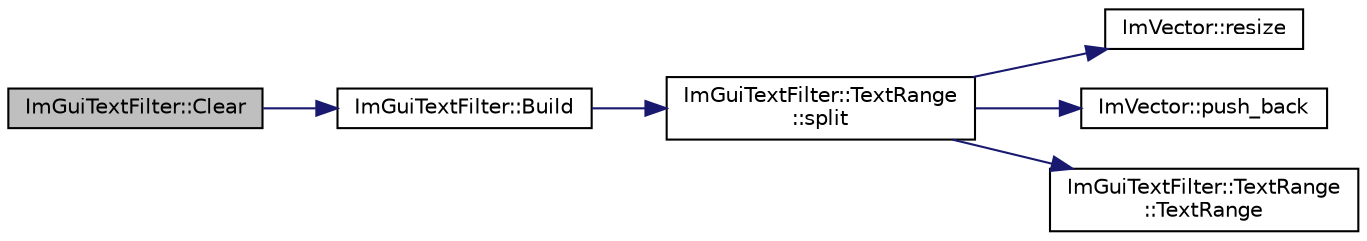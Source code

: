 digraph "ImGuiTextFilter::Clear"
{
 // INTERACTIVE_SVG=YES
  edge [fontname="Helvetica",fontsize="10",labelfontname="Helvetica",labelfontsize="10"];
  node [fontname="Helvetica",fontsize="10",shape=record];
  rankdir="LR";
  Node1 [label="ImGuiTextFilter::Clear",height=0.2,width=0.4,color="black", fillcolor="grey75", style="filled" fontcolor="black"];
  Node1 -> Node2 [color="midnightblue",fontsize="10",style="solid",fontname="Helvetica"];
  Node2 [label="ImGuiTextFilter::Build",height=0.2,width=0.4,color="black", fillcolor="white", style="filled",URL="$struct_im_gui_text_filter.html#aef362baafaa9dfa62d11bc6101c0f4c1"];
  Node2 -> Node3 [color="midnightblue",fontsize="10",style="solid",fontname="Helvetica"];
  Node3 [label="ImGuiTextFilter::TextRange\l::split",height=0.2,width=0.4,color="black", fillcolor="white", style="filled",URL="$struct_im_gui_text_filter_1_1_text_range.html#a9e0a0d6079e10128cde4d89c04b8f566"];
  Node3 -> Node4 [color="midnightblue",fontsize="10",style="solid",fontname="Helvetica"];
  Node4 [label="ImVector::resize",height=0.2,width=0.4,color="black", fillcolor="white", style="filled",URL="$class_im_vector.html#af60a2c957dee51587a93f79dfc9c3714"];
  Node3 -> Node5 [color="midnightblue",fontsize="10",style="solid",fontname="Helvetica"];
  Node5 [label="ImVector::push_back",height=0.2,width=0.4,color="black", fillcolor="white", style="filled",URL="$class_im_vector.html#a68387993f2a5f5c3b2a7139d9ab778b8"];
  Node3 -> Node6 [color="midnightblue",fontsize="10",style="solid",fontname="Helvetica"];
  Node6 [label="ImGuiTextFilter::TextRange\l::TextRange",height=0.2,width=0.4,color="black", fillcolor="white", style="filled",URL="$struct_im_gui_text_filter_1_1_text_range.html#a5a6548fd40884ef5837e6a1ffa33af61"];
}
